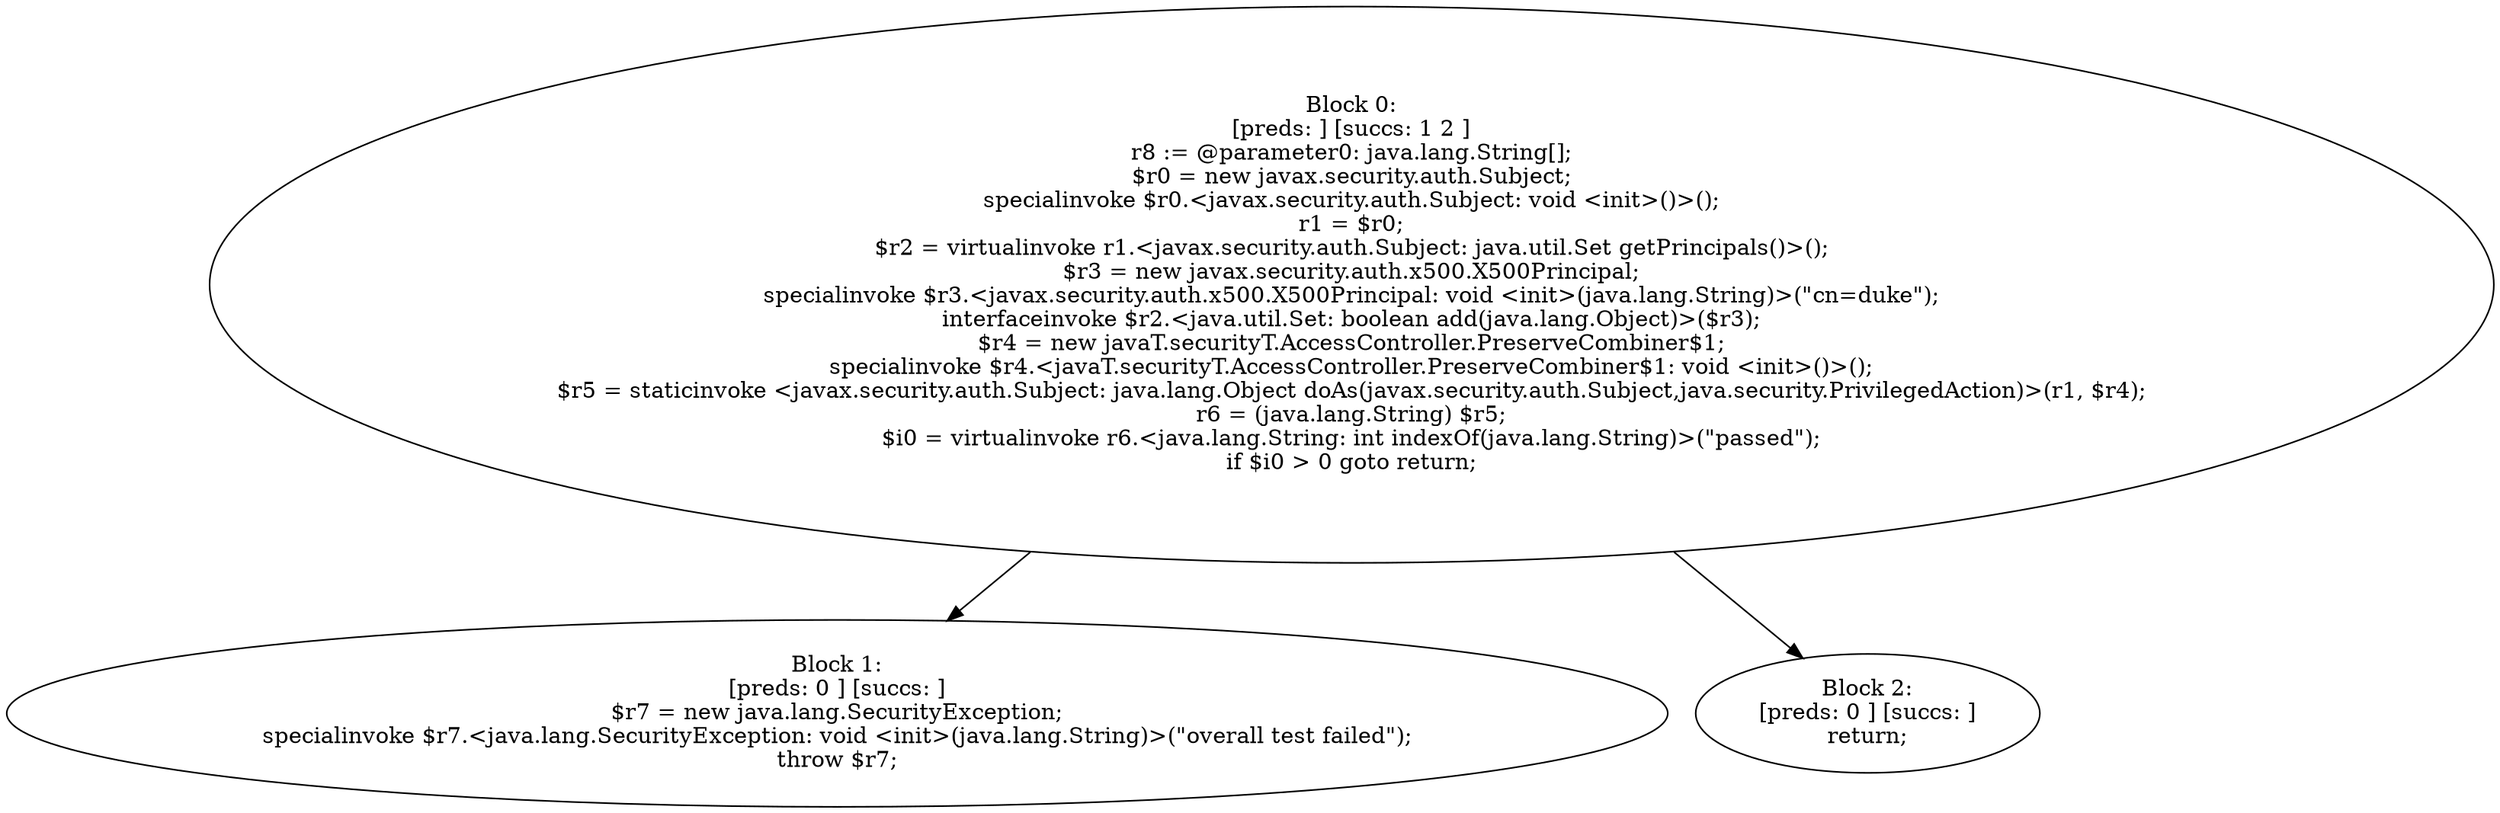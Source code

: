 digraph "unitGraph" {
    "Block 0:
[preds: ] [succs: 1 2 ]
r8 := @parameter0: java.lang.String[];
$r0 = new javax.security.auth.Subject;
specialinvoke $r0.<javax.security.auth.Subject: void <init>()>();
r1 = $r0;
$r2 = virtualinvoke r1.<javax.security.auth.Subject: java.util.Set getPrincipals()>();
$r3 = new javax.security.auth.x500.X500Principal;
specialinvoke $r3.<javax.security.auth.x500.X500Principal: void <init>(java.lang.String)>(\"cn=duke\");
interfaceinvoke $r2.<java.util.Set: boolean add(java.lang.Object)>($r3);
$r4 = new javaT.securityT.AccessController.PreserveCombiner$1;
specialinvoke $r4.<javaT.securityT.AccessController.PreserveCombiner$1: void <init>()>();
$r5 = staticinvoke <javax.security.auth.Subject: java.lang.Object doAs(javax.security.auth.Subject,java.security.PrivilegedAction)>(r1, $r4);
r6 = (java.lang.String) $r5;
$i0 = virtualinvoke r6.<java.lang.String: int indexOf(java.lang.String)>(\"passed\");
if $i0 > 0 goto return;
"
    "Block 1:
[preds: 0 ] [succs: ]
$r7 = new java.lang.SecurityException;
specialinvoke $r7.<java.lang.SecurityException: void <init>(java.lang.String)>(\"overall test failed\");
throw $r7;
"
    "Block 2:
[preds: 0 ] [succs: ]
return;
"
    "Block 0:
[preds: ] [succs: 1 2 ]
r8 := @parameter0: java.lang.String[];
$r0 = new javax.security.auth.Subject;
specialinvoke $r0.<javax.security.auth.Subject: void <init>()>();
r1 = $r0;
$r2 = virtualinvoke r1.<javax.security.auth.Subject: java.util.Set getPrincipals()>();
$r3 = new javax.security.auth.x500.X500Principal;
specialinvoke $r3.<javax.security.auth.x500.X500Principal: void <init>(java.lang.String)>(\"cn=duke\");
interfaceinvoke $r2.<java.util.Set: boolean add(java.lang.Object)>($r3);
$r4 = new javaT.securityT.AccessController.PreserveCombiner$1;
specialinvoke $r4.<javaT.securityT.AccessController.PreserveCombiner$1: void <init>()>();
$r5 = staticinvoke <javax.security.auth.Subject: java.lang.Object doAs(javax.security.auth.Subject,java.security.PrivilegedAction)>(r1, $r4);
r6 = (java.lang.String) $r5;
$i0 = virtualinvoke r6.<java.lang.String: int indexOf(java.lang.String)>(\"passed\");
if $i0 > 0 goto return;
"->"Block 1:
[preds: 0 ] [succs: ]
$r7 = new java.lang.SecurityException;
specialinvoke $r7.<java.lang.SecurityException: void <init>(java.lang.String)>(\"overall test failed\");
throw $r7;
";
    "Block 0:
[preds: ] [succs: 1 2 ]
r8 := @parameter0: java.lang.String[];
$r0 = new javax.security.auth.Subject;
specialinvoke $r0.<javax.security.auth.Subject: void <init>()>();
r1 = $r0;
$r2 = virtualinvoke r1.<javax.security.auth.Subject: java.util.Set getPrincipals()>();
$r3 = new javax.security.auth.x500.X500Principal;
specialinvoke $r3.<javax.security.auth.x500.X500Principal: void <init>(java.lang.String)>(\"cn=duke\");
interfaceinvoke $r2.<java.util.Set: boolean add(java.lang.Object)>($r3);
$r4 = new javaT.securityT.AccessController.PreserveCombiner$1;
specialinvoke $r4.<javaT.securityT.AccessController.PreserveCombiner$1: void <init>()>();
$r5 = staticinvoke <javax.security.auth.Subject: java.lang.Object doAs(javax.security.auth.Subject,java.security.PrivilegedAction)>(r1, $r4);
r6 = (java.lang.String) $r5;
$i0 = virtualinvoke r6.<java.lang.String: int indexOf(java.lang.String)>(\"passed\");
if $i0 > 0 goto return;
"->"Block 2:
[preds: 0 ] [succs: ]
return;
";
}
